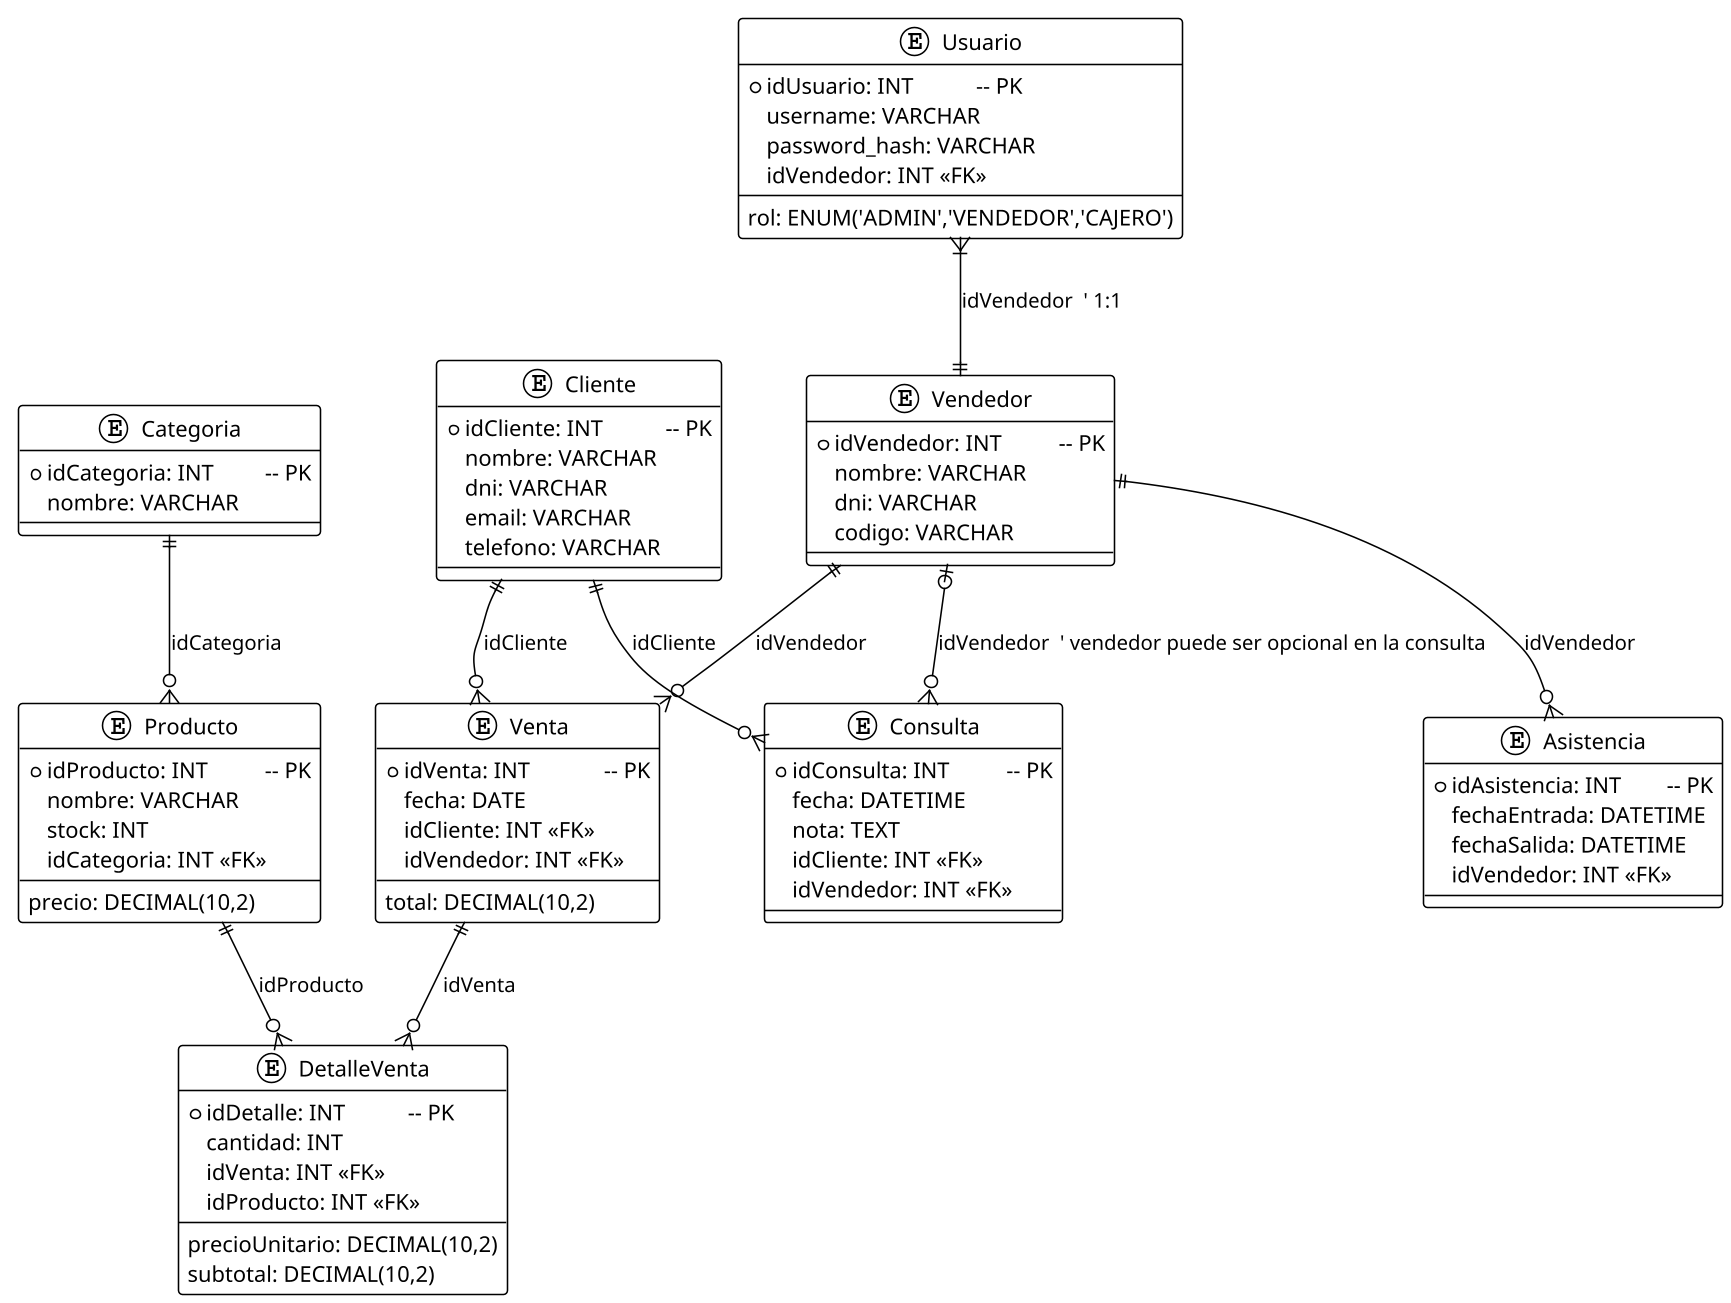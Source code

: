 @startuml diagrama_entidad_relacion
!theme plain
skinparam dpi 150
' ===== Entidades =====
entity Cliente {
  *idCliente: INT           -- PK
  nombre: VARCHAR
  dni: VARCHAR
  email: VARCHAR
  telefono: VARCHAR
}

entity Vendedor {
  *idVendedor: INT          -- PK
  nombre: VARCHAR
  dni: VARCHAR
  codigo: VARCHAR
}

entity Usuario {
  *idUsuario: INT           -- PK
  username: VARCHAR
  password_hash: VARCHAR
  rol: ENUM('ADMIN','VENDEDOR','CAJERO')
  idVendedor: INT <<FK>>
}

entity Categoria {
  *idCategoria: INT         -- PK
  nombre: VARCHAR
}

entity Producto {
  *idProducto: INT          -- PK
  nombre: VARCHAR
  precio: DECIMAL(10,2)
  stock: INT
  idCategoria: INT <<FK>>
}

entity Venta {
  *idVenta: INT             -- PK
  fecha: DATE
  total: DECIMAL(10,2)
  idCliente: INT <<FK>>
  idVendedor: INT <<FK>>
}

entity DetalleVenta {
  *idDetalle: INT           -- PK
  cantidad: INT
  precioUnitario: DECIMAL(10,2)
  subtotal: DECIMAL(10,2)
  idVenta: INT <<FK>>
  idProducto: INT <<FK>>
}

entity Asistencia {
  *idAsistencia: INT        -- PK
  fechaEntrada: DATETIME
  fechaSalida: DATETIME
  idVendedor: INT <<FK>>
}

entity Consulta {
  *idConsulta: INT          -- PK
  fecha: DATETIME
  nota: TEXT
  idCliente: INT <<FK>>
  idVendedor: INT <<FK>>
}

' ===== Relaciones y cardinalidades =====
Cliente   ||--o{ Venta        : idCliente
Vendedor  ||--o{ Venta        : idVendedor
Venta     ||--o{ DetalleVenta : idVenta
Producto  ||--o{ DetalleVenta : idProducto
Categoria ||--o{ Producto     : idCategoria
Vendedor  ||--o{ Asistencia   : idVendedor
Cliente   ||--o{ Consulta     : idCliente
Vendedor  |o--o{ Consulta     : idVendedor  ' vendedor puede ser opcional en la consulta
Usuario   }|--|| Vendedor     : idVendedor  ' 1:1

@enduml
